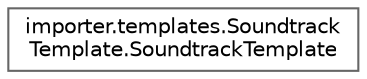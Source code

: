 digraph "Graphical Class Hierarchy"
{
 // LATEX_PDF_SIZE
  bgcolor="transparent";
  edge [fontname=Helvetica,fontsize=10,labelfontname=Helvetica,labelfontsize=10];
  node [fontname=Helvetica,fontsize=10,shape=box,height=0.2,width=0.4];
  rankdir="LR";
  Node0 [id="Node000000",label="importer.templates.Soundtrack\lTemplate.SoundtrackTemplate",height=0.2,width=0.4,color="grey40", fillcolor="white", style="filled",URL="$classimporter_1_1templates_1_1_soundtrack_template_1_1_soundtrack_template.html",tooltip=" "];
}
